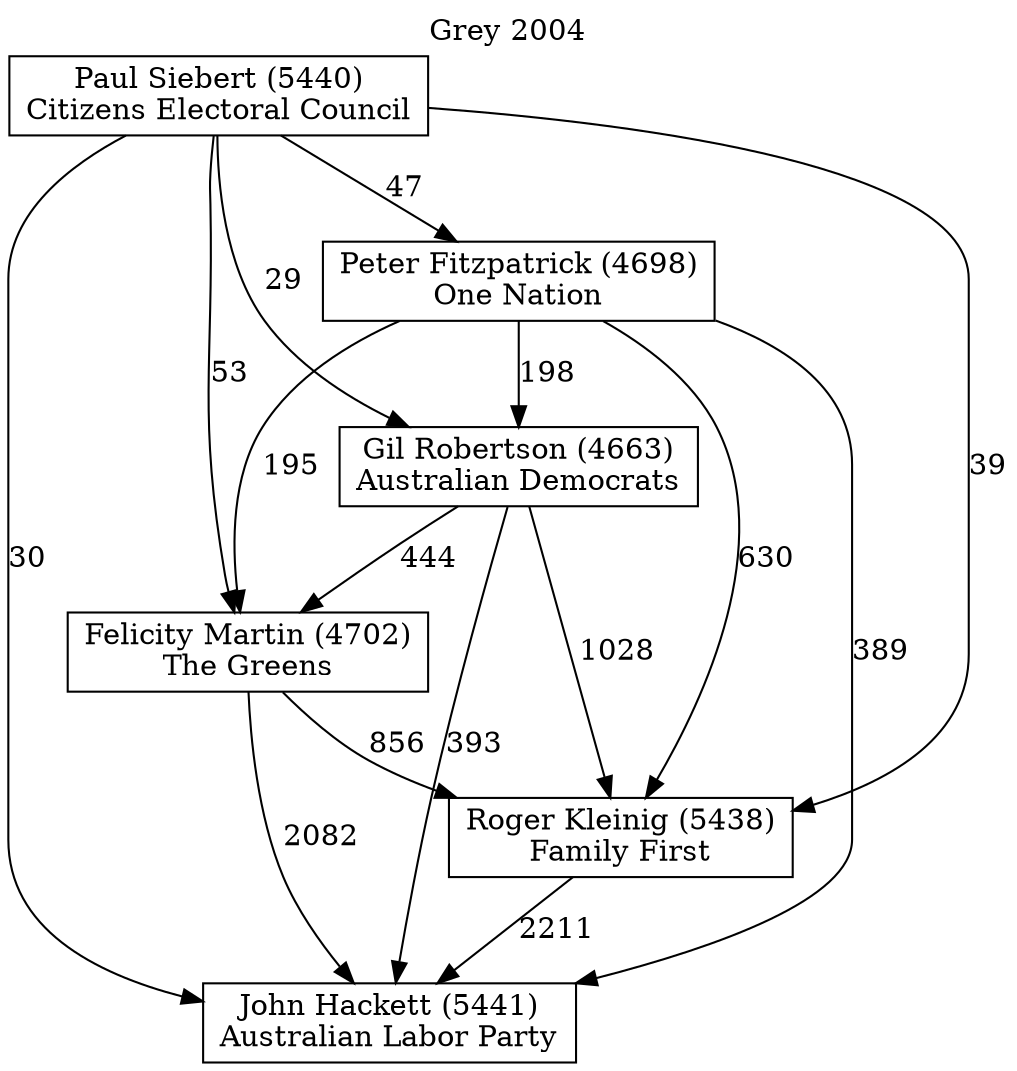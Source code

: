 // House preference flow
digraph "John Hackett (5441)_Grey_2004" {
	graph [label="Grey 2004" labelloc=t mclimit=10]
	node [shape=box]
	"John Hackett (5441)" [label="John Hackett (5441)
Australian Labor Party"]
	"Roger Kleinig (5438)" [label="Roger Kleinig (5438)
Family First"]
	"Felicity Martin (4702)" [label="Felicity Martin (4702)
The Greens"]
	"Gil Robertson (4663)" [label="Gil Robertson (4663)
Australian Democrats"]
	"Peter Fitzpatrick (4698)" [label="Peter Fitzpatrick (4698)
One Nation"]
	"Paul Siebert (5440)" [label="Paul Siebert (5440)
Citizens Electoral Council"]
	"Roger Kleinig (5438)" -> "John Hackett (5441)" [label=2211]
	"Felicity Martin (4702)" -> "Roger Kleinig (5438)" [label=856]
	"Gil Robertson (4663)" -> "Felicity Martin (4702)" [label=444]
	"Peter Fitzpatrick (4698)" -> "Gil Robertson (4663)" [label=198]
	"Paul Siebert (5440)" -> "Peter Fitzpatrick (4698)" [label=47]
	"Felicity Martin (4702)" -> "John Hackett (5441)" [label=2082]
	"Gil Robertson (4663)" -> "John Hackett (5441)" [label=393]
	"Peter Fitzpatrick (4698)" -> "John Hackett (5441)" [label=389]
	"Paul Siebert (5440)" -> "John Hackett (5441)" [label=30]
	"Paul Siebert (5440)" -> "Gil Robertson (4663)" [label=29]
	"Peter Fitzpatrick (4698)" -> "Felicity Martin (4702)" [label=195]
	"Paul Siebert (5440)" -> "Felicity Martin (4702)" [label=53]
	"Gil Robertson (4663)" -> "Roger Kleinig (5438)" [label=1028]
	"Peter Fitzpatrick (4698)" -> "Roger Kleinig (5438)" [label=630]
	"Paul Siebert (5440)" -> "Roger Kleinig (5438)" [label=39]
}
